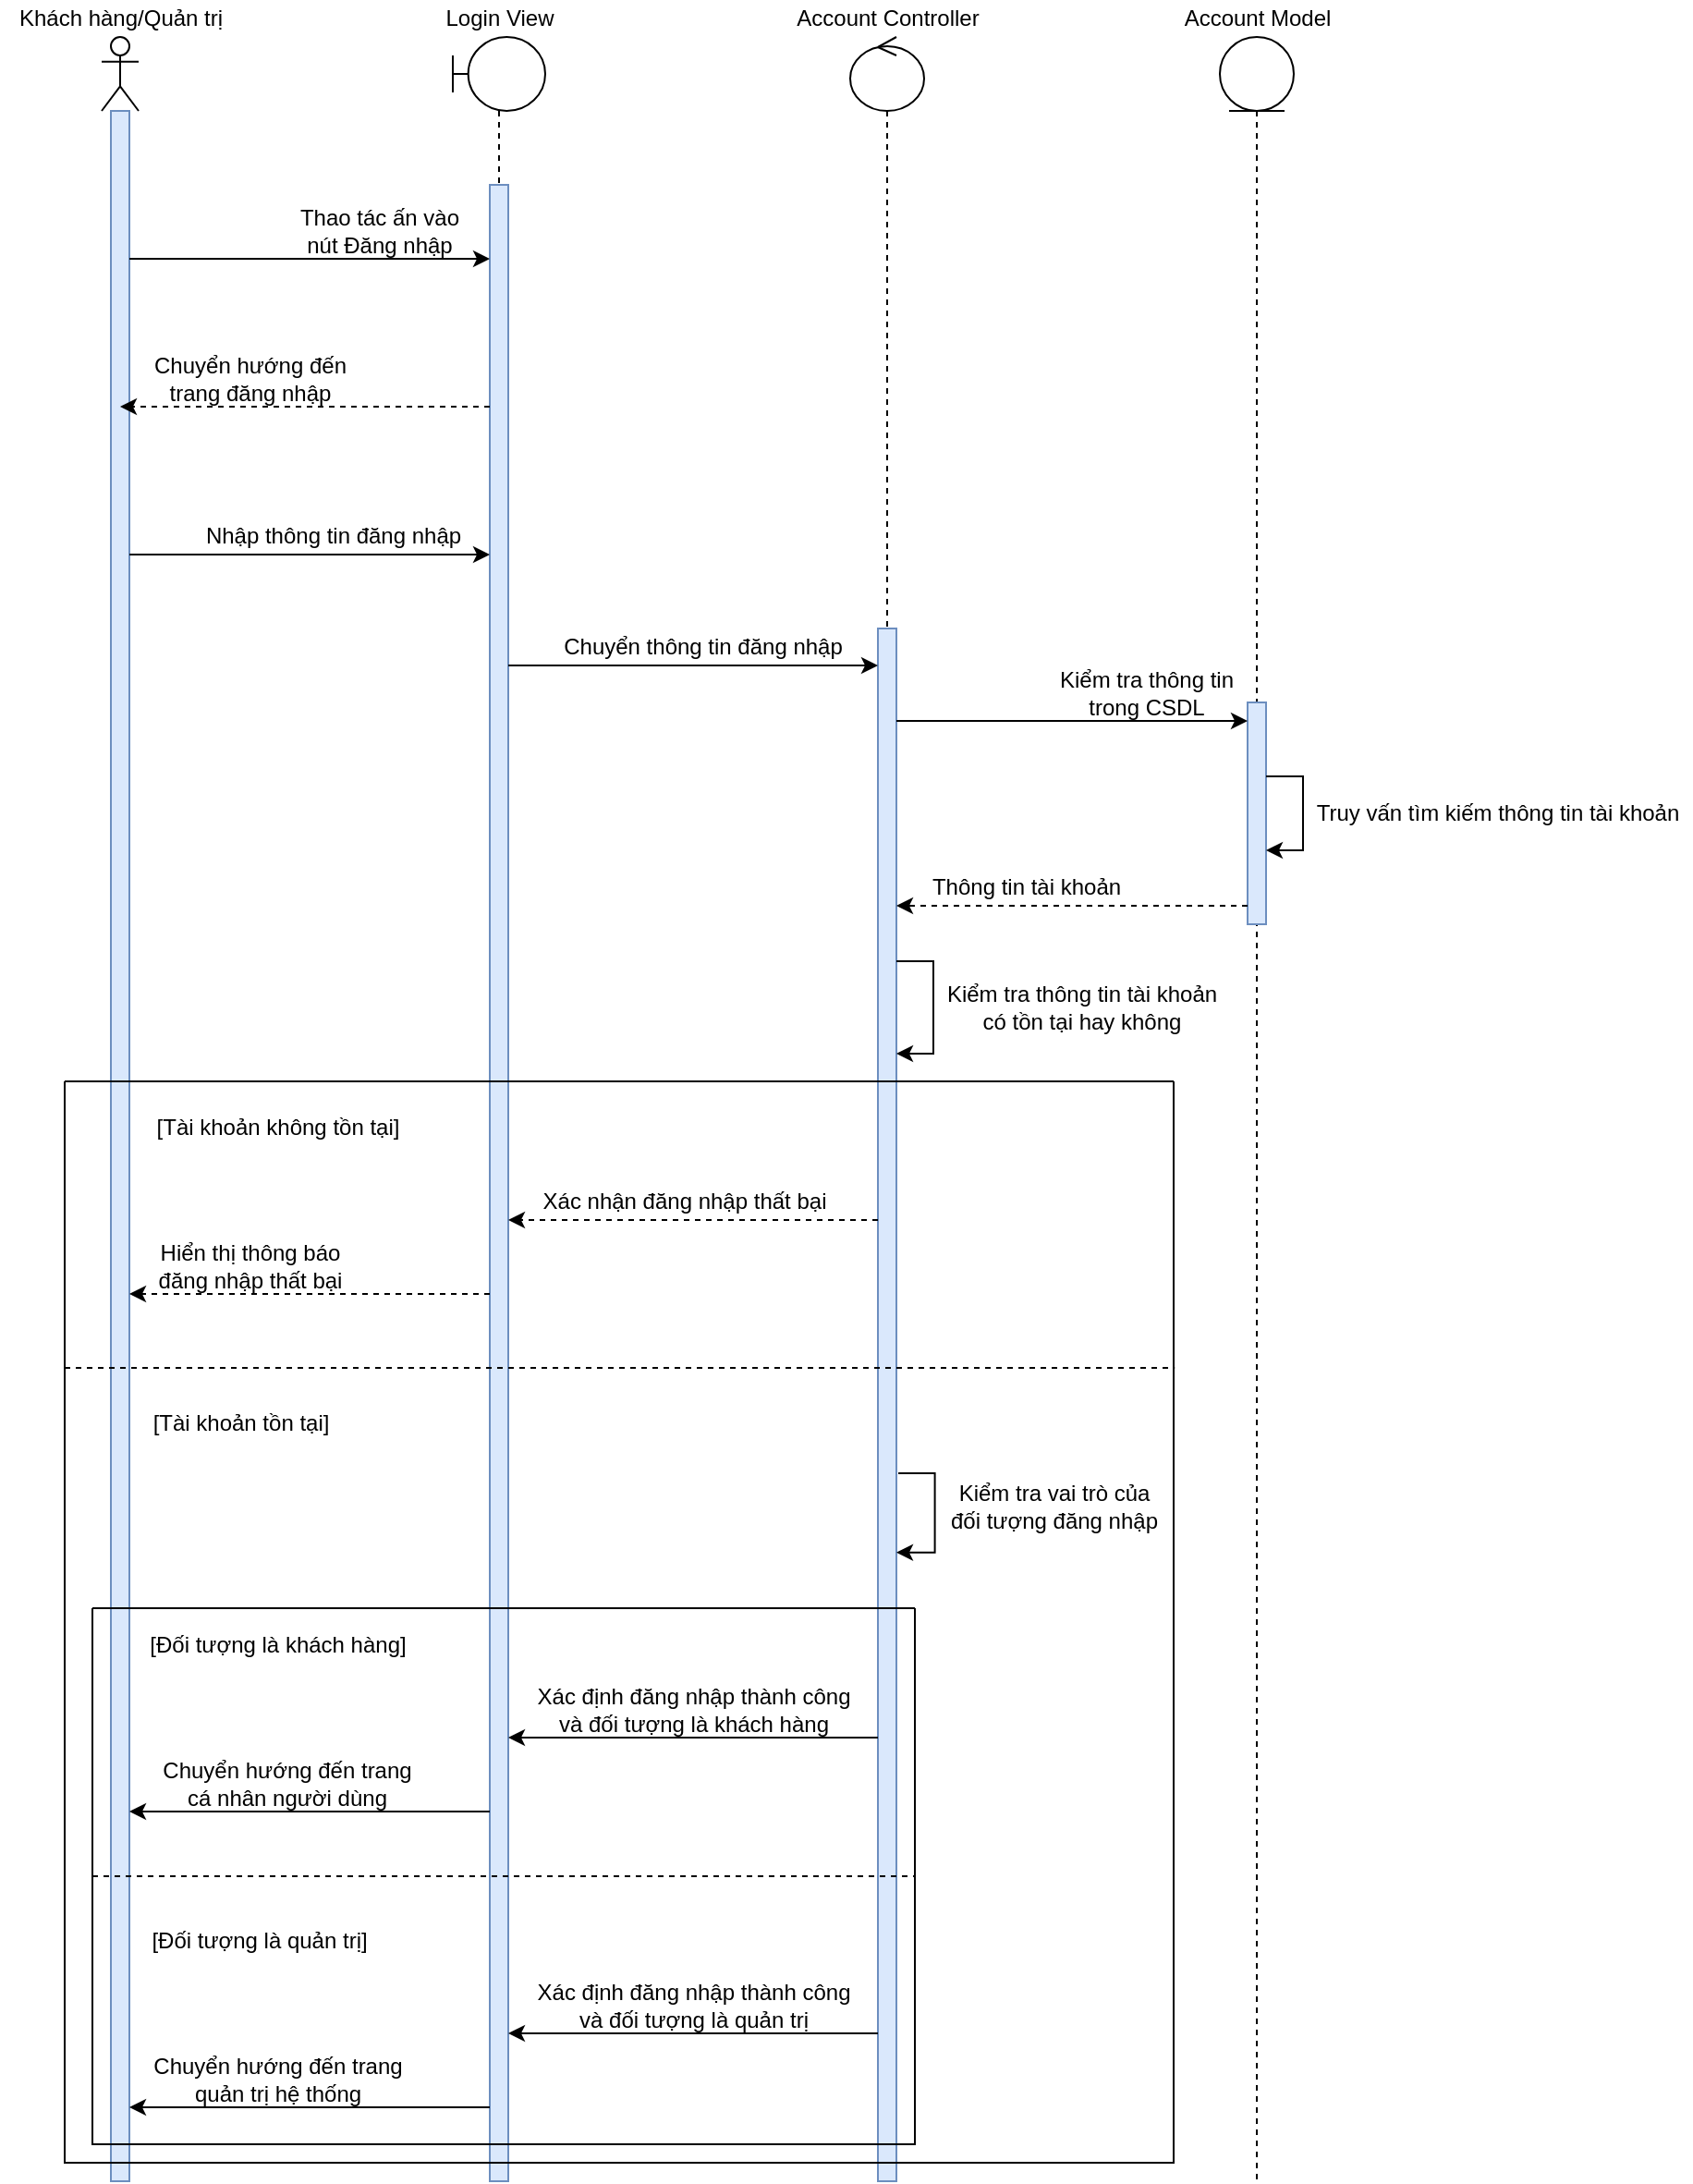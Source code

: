 <mxfile version="16.5.1" type="device"><diagram id="u0hKsZXPfIuquh2E1AJ1" name="Page-1"><mxGraphModel dx="1673" dy="1062" grid="1" gridSize="10" guides="1" tooltips="1" connect="1" arrows="1" fold="1" page="1" pageScale="1" pageWidth="850" pageHeight="1100" math="0" shadow="0"><root><mxCell id="0"/><mxCell id="1" parent="0"/><mxCell id="pRtw61TDTWOGneY2pAEU-13" value="" style="shape=umlLifeline;participant=umlActor;perimeter=lifelinePerimeter;whiteSpace=wrap;html=1;container=1;collapsible=0;recursiveResize=0;verticalAlign=top;spacingTop=36;outlineConnect=0;" parent="1" vertex="1"><mxGeometry x="130" y="280" width="20" height="1160" as="geometry"/></mxCell><mxCell id="eI_1PF2VvxfxwendwTuX-1" value="" style="html=1;points=[];perimeter=orthogonalPerimeter;fillColor=#dae8fc;strokeColor=#6c8ebf;" parent="pRtw61TDTWOGneY2pAEU-13" vertex="1"><mxGeometry x="5" y="40" width="10" height="1120" as="geometry"/></mxCell><mxCell id="pRtw61TDTWOGneY2pAEU-19" value="Khách hàng/Quản trị" style="text;html=1;align=center;verticalAlign=middle;resizable=0;points=[];autosize=1;strokeColor=none;fillColor=none;" parent="1" vertex="1"><mxGeometry x="75" y="260" width="130" height="20" as="geometry"/></mxCell><mxCell id="pRtw61TDTWOGneY2pAEU-20" value="" style="shape=umlLifeline;participant=umlBoundary;perimeter=lifelinePerimeter;whiteSpace=wrap;html=1;container=1;collapsible=0;recursiveResize=0;verticalAlign=top;spacingTop=36;outlineConnect=0;" parent="1" vertex="1"><mxGeometry x="320" y="280" width="50" height="1160" as="geometry"/></mxCell><mxCell id="eI_1PF2VvxfxwendwTuX-2" value="" style="html=1;points=[];perimeter=orthogonalPerimeter;fillColor=#dae8fc;strokeColor=#6c8ebf;" parent="pRtw61TDTWOGneY2pAEU-20" vertex="1"><mxGeometry x="20" y="80" width="10" height="1080" as="geometry"/></mxCell><mxCell id="pRtw61TDTWOGneY2pAEU-22" value="" style="shape=umlLifeline;participant=umlControl;perimeter=lifelinePerimeter;whiteSpace=wrap;html=1;container=1;collapsible=0;recursiveResize=0;verticalAlign=top;spacingTop=36;outlineConnect=0;" parent="1" vertex="1"><mxGeometry x="535" y="280" width="40" height="1160" as="geometry"/></mxCell><mxCell id="eI_1PF2VvxfxwendwTuX-12" value="" style="html=1;points=[];perimeter=orthogonalPerimeter;fillColor=#dae8fc;strokeColor=#6c8ebf;" parent="pRtw61TDTWOGneY2pAEU-22" vertex="1"><mxGeometry x="15" y="320" width="10" height="840" as="geometry"/></mxCell><mxCell id="sQnOK_umAM50O-eJPg68-39" style="edgeStyle=orthogonalEdgeStyle;rounded=0;orthogonalLoop=1;jettySize=auto;html=1;" edge="1" parent="pRtw61TDTWOGneY2pAEU-22"><mxGeometry relative="1" as="geometry"><mxPoint x="25" y="500" as="sourcePoint"/><mxPoint x="25" y="550" as="targetPoint"/><Array as="points"><mxPoint x="25" y="500"/><mxPoint x="45" y="500"/><mxPoint x="45" y="550"/></Array></mxGeometry></mxCell><mxCell id="sQnOK_umAM50O-eJPg68-41" style="edgeStyle=orthogonalEdgeStyle;rounded=0;orthogonalLoop=1;jettySize=auto;html=1;exitX=1.022;exitY=0.293;exitDx=0;exitDy=0;exitPerimeter=0;entryX=0.919;entryY=0.356;entryDx=0;entryDy=0;entryPerimeter=0;" edge="1" parent="pRtw61TDTWOGneY2pAEU-22"><mxGeometry relative="1" as="geometry"><mxPoint x="26.03" y="777.04" as="sourcePoint"/><mxPoint x="25.0" y="819.88" as="targetPoint"/><Array as="points"><mxPoint x="45.81" y="776.8"/><mxPoint x="45.81" y="819.8"/></Array></mxGeometry></mxCell><mxCell id="pRtw61TDTWOGneY2pAEU-23" value="Login View" style="text;html=1;align=center;verticalAlign=middle;resizable=0;points=[];autosize=1;strokeColor=none;fillColor=none;" parent="1" vertex="1"><mxGeometry x="310" y="260" width="70" height="20" as="geometry"/></mxCell><mxCell id="pRtw61TDTWOGneY2pAEU-24" value="Account Controller" style="text;html=1;align=center;verticalAlign=middle;resizable=0;points=[];autosize=1;strokeColor=none;fillColor=none;" parent="1" vertex="1"><mxGeometry x="500" y="260" width="110" height="20" as="geometry"/></mxCell><mxCell id="pRtw61TDTWOGneY2pAEU-40" value="" style="shape=umlLifeline;participant=umlEntity;perimeter=lifelinePerimeter;whiteSpace=wrap;html=1;container=1;collapsible=0;recursiveResize=0;verticalAlign=top;spacingTop=36;outlineConnect=0;" parent="1" vertex="1"><mxGeometry x="735" y="280" width="40" height="1160" as="geometry"/></mxCell><mxCell id="sQnOK_umAM50O-eJPg68-4" value="" style="html=1;points=[];perimeter=orthogonalPerimeter;fillColor=#dae8fc;strokeColor=#6c8ebf;" vertex="1" parent="pRtw61TDTWOGneY2pAEU-40"><mxGeometry x="15" y="360" width="10" height="120" as="geometry"/></mxCell><mxCell id="sQnOK_umAM50O-eJPg68-23" style="edgeStyle=orthogonalEdgeStyle;rounded=0;orthogonalLoop=1;jettySize=auto;html=1;" edge="1" parent="pRtw61TDTWOGneY2pAEU-40" source="sQnOK_umAM50O-eJPg68-4" target="sQnOK_umAM50O-eJPg68-4"><mxGeometry relative="1" as="geometry"><Array as="points"><mxPoint x="45" y="440"/></Array></mxGeometry></mxCell><mxCell id="pRtw61TDTWOGneY2pAEU-41" value="Account Model" style="text;html=1;align=center;verticalAlign=middle;resizable=0;points=[];autosize=1;strokeColor=none;fillColor=none;" parent="1" vertex="1"><mxGeometry x="710" y="260" width="90" height="20" as="geometry"/></mxCell><mxCell id="eI_1PF2VvxfxwendwTuX-3" style="edgeStyle=orthogonalEdgeStyle;rounded=0;orthogonalLoop=1;jettySize=auto;html=1;" parent="1" source="eI_1PF2VvxfxwendwTuX-1" target="eI_1PF2VvxfxwendwTuX-2" edge="1"><mxGeometry relative="1" as="geometry"><Array as="points"><mxPoint x="190" y="400"/><mxPoint x="190" y="400"/></Array></mxGeometry></mxCell><mxCell id="eI_1PF2VvxfxwendwTuX-4" value="Thao tác ấn vào &lt;br&gt;nút Đăng nhập" style="text;html=1;align=center;verticalAlign=middle;resizable=0;points=[];autosize=1;strokeColor=none;fillColor=none;" parent="1" vertex="1"><mxGeometry x="230" y="370" width="100" height="30" as="geometry"/></mxCell><mxCell id="eI_1PF2VvxfxwendwTuX-5" style="edgeStyle=orthogonalEdgeStyle;rounded=0;orthogonalLoop=1;jettySize=auto;html=1;dashed=1;" parent="1" source="eI_1PF2VvxfxwendwTuX-2" target="pRtw61TDTWOGneY2pAEU-13" edge="1"><mxGeometry relative="1" as="geometry"><Array as="points"><mxPoint x="240" y="480"/><mxPoint x="240" y="480"/></Array></mxGeometry></mxCell><mxCell id="eI_1PF2VvxfxwendwTuX-6" value="Chuyển hướng đến &lt;br&gt;trang đăng nhập" style="text;html=1;align=center;verticalAlign=middle;resizable=0;points=[];autosize=1;strokeColor=none;fillColor=none;" parent="1" vertex="1"><mxGeometry x="150" y="450" width="120" height="30" as="geometry"/></mxCell><mxCell id="eI_1PF2VvxfxwendwTuX-8" style="edgeStyle=orthogonalEdgeStyle;rounded=0;orthogonalLoop=1;jettySize=auto;html=1;" parent="1" source="eI_1PF2VvxfxwendwTuX-1" target="eI_1PF2VvxfxwendwTuX-2" edge="1"><mxGeometry relative="1" as="geometry"><mxPoint x="155" y="410.0" as="sourcePoint"/><mxPoint x="350" y="410.0" as="targetPoint"/><Array as="points"><mxPoint x="240" y="560"/><mxPoint x="240" y="560"/></Array></mxGeometry></mxCell><mxCell id="eI_1PF2VvxfxwendwTuX-9" value="Nhập thông tin đăng nhập" style="text;html=1;align=center;verticalAlign=middle;resizable=0;points=[];autosize=1;strokeColor=none;fillColor=none;" parent="1" vertex="1"><mxGeometry x="180" y="540" width="150" height="20" as="geometry"/></mxCell><mxCell id="sQnOK_umAM50O-eJPg68-7" style="edgeStyle=orthogonalEdgeStyle;rounded=0;orthogonalLoop=1;jettySize=auto;html=1;" edge="1" parent="1" source="eI_1PF2VvxfxwendwTuX-2" target="eI_1PF2VvxfxwendwTuX-12"><mxGeometry relative="1" as="geometry"><Array as="points"><mxPoint x="460" y="620"/><mxPoint x="460" y="620"/></Array></mxGeometry></mxCell><mxCell id="sQnOK_umAM50O-eJPg68-19" value="Chuyển thông tin đăng nhập" style="text;html=1;align=center;verticalAlign=middle;resizable=0;points=[];autosize=1;strokeColor=none;fillColor=none;" vertex="1" parent="1"><mxGeometry x="370" y="600" width="170" height="20" as="geometry"/></mxCell><mxCell id="sQnOK_umAM50O-eJPg68-21" style="edgeStyle=orthogonalEdgeStyle;rounded=0;orthogonalLoop=1;jettySize=auto;html=1;" edge="1" parent="1" source="eI_1PF2VvxfxwendwTuX-12" target="sQnOK_umAM50O-eJPg68-4"><mxGeometry relative="1" as="geometry"><Array as="points"><mxPoint x="650" y="650"/><mxPoint x="650" y="650"/></Array></mxGeometry></mxCell><mxCell id="sQnOK_umAM50O-eJPg68-22" value="Kiểm tra thông tin&lt;br&gt;trong CSDL" style="text;html=1;align=center;verticalAlign=middle;resizable=0;points=[];autosize=1;strokeColor=none;fillColor=none;" vertex="1" parent="1"><mxGeometry x="640" y="620" width="110" height="30" as="geometry"/></mxCell><mxCell id="sQnOK_umAM50O-eJPg68-24" value="Truy vấn tìm kiếm thông tin tài khoản" style="text;html=1;align=center;verticalAlign=middle;resizable=0;points=[];autosize=1;strokeColor=none;fillColor=none;" vertex="1" parent="1"><mxGeometry x="780" y="690" width="210" height="20" as="geometry"/></mxCell><mxCell id="sQnOK_umAM50O-eJPg68-26" style="edgeStyle=orthogonalEdgeStyle;rounded=0;orthogonalLoop=1;jettySize=auto;html=1;dashed=1;" edge="1" parent="1" source="sQnOK_umAM50O-eJPg68-4" target="eI_1PF2VvxfxwendwTuX-12"><mxGeometry relative="1" as="geometry"><Array as="points"><mxPoint x="670" y="750"/><mxPoint x="670" y="750"/></Array></mxGeometry></mxCell><mxCell id="sQnOK_umAM50O-eJPg68-27" value="Thông tin tài khoản" style="text;html=1;align=center;verticalAlign=middle;resizable=0;points=[];autosize=1;strokeColor=none;fillColor=none;" vertex="1" parent="1"><mxGeometry x="570" y="730" width="120" height="20" as="geometry"/></mxCell><mxCell id="sQnOK_umAM50O-eJPg68-30" value="Kiểm tra thông tin tài khoản&lt;br&gt;có tồn tại hay không" style="text;html=1;align=center;verticalAlign=middle;resizable=0;points=[];autosize=1;strokeColor=none;fillColor=none;" vertex="1" parent="1"><mxGeometry x="580" y="790" width="160" height="30" as="geometry"/></mxCell><mxCell id="sQnOK_umAM50O-eJPg68-31" value="[Tài khoản không tồn tại]" style="text;html=1;align=center;verticalAlign=middle;resizable=0;points=[];autosize=1;strokeColor=none;fillColor=none;" vertex="1" parent="1"><mxGeometry x="150" y="860" width="150" height="20" as="geometry"/></mxCell><mxCell id="sQnOK_umAM50O-eJPg68-32" style="edgeStyle=orthogonalEdgeStyle;rounded=0;orthogonalLoop=1;jettySize=auto;html=1;dashed=1;" edge="1" parent="1" source="eI_1PF2VvxfxwendwTuX-12" target="eI_1PF2VvxfxwendwTuX-2"><mxGeometry relative="1" as="geometry"><Array as="points"><mxPoint x="450" y="920"/><mxPoint x="450" y="920"/></Array></mxGeometry></mxCell><mxCell id="sQnOK_umAM50O-eJPg68-34" value="Xác nhận đăng nhập thất bại" style="text;html=1;align=center;verticalAlign=middle;resizable=0;points=[];autosize=1;strokeColor=none;fillColor=none;" vertex="1" parent="1"><mxGeometry x="360" y="900" width="170" height="20" as="geometry"/></mxCell><mxCell id="sQnOK_umAM50O-eJPg68-35" style="edgeStyle=orthogonalEdgeStyle;rounded=0;orthogonalLoop=1;jettySize=auto;html=1;dashed=1;" edge="1" parent="1" source="eI_1PF2VvxfxwendwTuX-2" target="eI_1PF2VvxfxwendwTuX-1"><mxGeometry relative="1" as="geometry"><Array as="points"><mxPoint x="240" y="960"/><mxPoint x="240" y="960"/></Array></mxGeometry></mxCell><mxCell id="sQnOK_umAM50O-eJPg68-36" value="Hiển thị thông báo &lt;br&gt;đăng nhập thất bại" style="text;html=1;align=center;verticalAlign=middle;resizable=0;points=[];autosize=1;strokeColor=none;fillColor=none;" vertex="1" parent="1"><mxGeometry x="155" y="930" width="110" height="30" as="geometry"/></mxCell><mxCell id="sQnOK_umAM50O-eJPg68-40" value="[Tài khoản tồn tại]" style="text;html=1;align=center;verticalAlign=middle;resizable=0;points=[];autosize=1;strokeColor=none;fillColor=none;" vertex="1" parent="1"><mxGeometry x="150" y="1020" width="110" height="20" as="geometry"/></mxCell><mxCell id="sQnOK_umAM50O-eJPg68-42" value="Kiểm tra vai trò của &lt;br&gt;đối tượng đăng nhập" style="text;html=1;align=center;verticalAlign=middle;resizable=0;points=[];autosize=1;strokeColor=none;fillColor=none;" vertex="1" parent="1"><mxGeometry x="580" y="1060" width="130" height="30" as="geometry"/></mxCell><mxCell id="sQnOK_umAM50O-eJPg68-43" value="[Đối tượng là khách hàng]" style="text;html=1;align=center;verticalAlign=middle;resizable=0;points=[];autosize=1;strokeColor=none;fillColor=none;" vertex="1" parent="1"><mxGeometry x="150" y="1140" width="150" height="20" as="geometry"/></mxCell><mxCell id="sQnOK_umAM50O-eJPg68-44" style="edgeStyle=orthogonalEdgeStyle;rounded=0;orthogonalLoop=1;jettySize=auto;html=1;" edge="1" parent="1" source="eI_1PF2VvxfxwendwTuX-12" target="eI_1PF2VvxfxwendwTuX-2"><mxGeometry relative="1" as="geometry"><Array as="points"><mxPoint x="500" y="1200"/><mxPoint x="500" y="1200"/></Array></mxGeometry></mxCell><mxCell id="sQnOK_umAM50O-eJPg68-45" value="Xác định đăng nhập thành công&lt;br&gt;và đối tượng là khách hàng" style="text;html=1;align=center;verticalAlign=middle;resizable=0;points=[];autosize=1;strokeColor=none;fillColor=none;" vertex="1" parent="1"><mxGeometry x="360" y="1170" width="180" height="30" as="geometry"/></mxCell><mxCell id="sQnOK_umAM50O-eJPg68-49" style="edgeStyle=orthogonalEdgeStyle;rounded=0;orthogonalLoop=1;jettySize=auto;html=1;" edge="1" parent="1" source="eI_1PF2VvxfxwendwTuX-2" target="eI_1PF2VvxfxwendwTuX-1"><mxGeometry relative="1" as="geometry"><Array as="points"><mxPoint x="250" y="1240"/><mxPoint x="250" y="1240"/></Array></mxGeometry></mxCell><mxCell id="sQnOK_umAM50O-eJPg68-50" value="Chuyển hướng đến trang &lt;br&gt;cá nhân người dùng" style="text;html=1;align=center;verticalAlign=middle;resizable=0;points=[];autosize=1;strokeColor=none;fillColor=none;" vertex="1" parent="1"><mxGeometry x="155" y="1210" width="150" height="30" as="geometry"/></mxCell><mxCell id="sQnOK_umAM50O-eJPg68-53" value="[Đối tượng là quản trị]" style="text;html=1;align=center;verticalAlign=middle;resizable=0;points=[];autosize=1;strokeColor=none;fillColor=none;" vertex="1" parent="1"><mxGeometry x="150" y="1300" width="130" height="20" as="geometry"/></mxCell><mxCell id="sQnOK_umAM50O-eJPg68-54" value="Xác định đăng nhập thành công&lt;br&gt;và đối tượng là quản trị" style="text;html=1;align=center;verticalAlign=middle;resizable=0;points=[];autosize=1;strokeColor=none;fillColor=none;" vertex="1" parent="1"><mxGeometry x="360" y="1330" width="180" height="30" as="geometry"/></mxCell><mxCell id="sQnOK_umAM50O-eJPg68-55" style="edgeStyle=orthogonalEdgeStyle;rounded=0;orthogonalLoop=1;jettySize=auto;html=1;" edge="1" parent="1" source="eI_1PF2VvxfxwendwTuX-12" target="eI_1PF2VvxfxwendwTuX-2"><mxGeometry relative="1" as="geometry"><Array as="points"><mxPoint x="440" y="1360"/><mxPoint x="440" y="1360"/></Array></mxGeometry></mxCell><mxCell id="sQnOK_umAM50O-eJPg68-56" style="edgeStyle=orthogonalEdgeStyle;rounded=0;orthogonalLoop=1;jettySize=auto;html=1;" edge="1" parent="1" source="eI_1PF2VvxfxwendwTuX-2" target="eI_1PF2VvxfxwendwTuX-1"><mxGeometry relative="1" as="geometry"><Array as="points"><mxPoint x="260" y="1400"/><mxPoint x="260" y="1400"/></Array></mxGeometry></mxCell><mxCell id="sQnOK_umAM50O-eJPg68-57" value="Chuyển hướng đến trang &lt;br&gt;quản trị hệ thống" style="text;html=1;align=center;verticalAlign=middle;resizable=0;points=[];autosize=1;strokeColor=none;fillColor=none;" vertex="1" parent="1"><mxGeometry x="150" y="1370" width="150" height="30" as="geometry"/></mxCell><mxCell id="sQnOK_umAM50O-eJPg68-58" value="" style="swimlane;startSize=0;" vertex="1" parent="1"><mxGeometry x="125" y="1130" width="445" height="290" as="geometry"/></mxCell><mxCell id="sQnOK_umAM50O-eJPg68-60" value="" style="endArrow=none;dashed=1;html=1;rounded=0;exitX=0;exitY=0.5;exitDx=0;exitDy=0;entryX=1;entryY=0.5;entryDx=0;entryDy=0;" edge="1" parent="1" source="sQnOK_umAM50O-eJPg68-58" target="sQnOK_umAM50O-eJPg68-58"><mxGeometry width="50" height="50" relative="1" as="geometry"><mxPoint x="360" y="1250" as="sourcePoint"/><mxPoint x="410" y="1200" as="targetPoint"/></mxGeometry></mxCell><mxCell id="sQnOK_umAM50O-eJPg68-61" value="" style="swimlane;startSize=0;" vertex="1" parent="1"><mxGeometry x="110" y="845" width="600" height="585" as="geometry"/></mxCell><mxCell id="sQnOK_umAM50O-eJPg68-62" value="" style="endArrow=none;dashed=1;html=1;rounded=0;exitX=0;exitY=0.265;exitDx=0;exitDy=0;exitPerimeter=0;entryX=1.001;entryY=0.265;entryDx=0;entryDy=0;entryPerimeter=0;" edge="1" parent="1" source="sQnOK_umAM50O-eJPg68-61" target="sQnOK_umAM50O-eJPg68-61"><mxGeometry width="50" height="50" relative="1" as="geometry"><mxPoint x="400" y="990" as="sourcePoint"/><mxPoint x="450" y="940" as="targetPoint"/></mxGeometry></mxCell></root></mxGraphModel></diagram></mxfile>